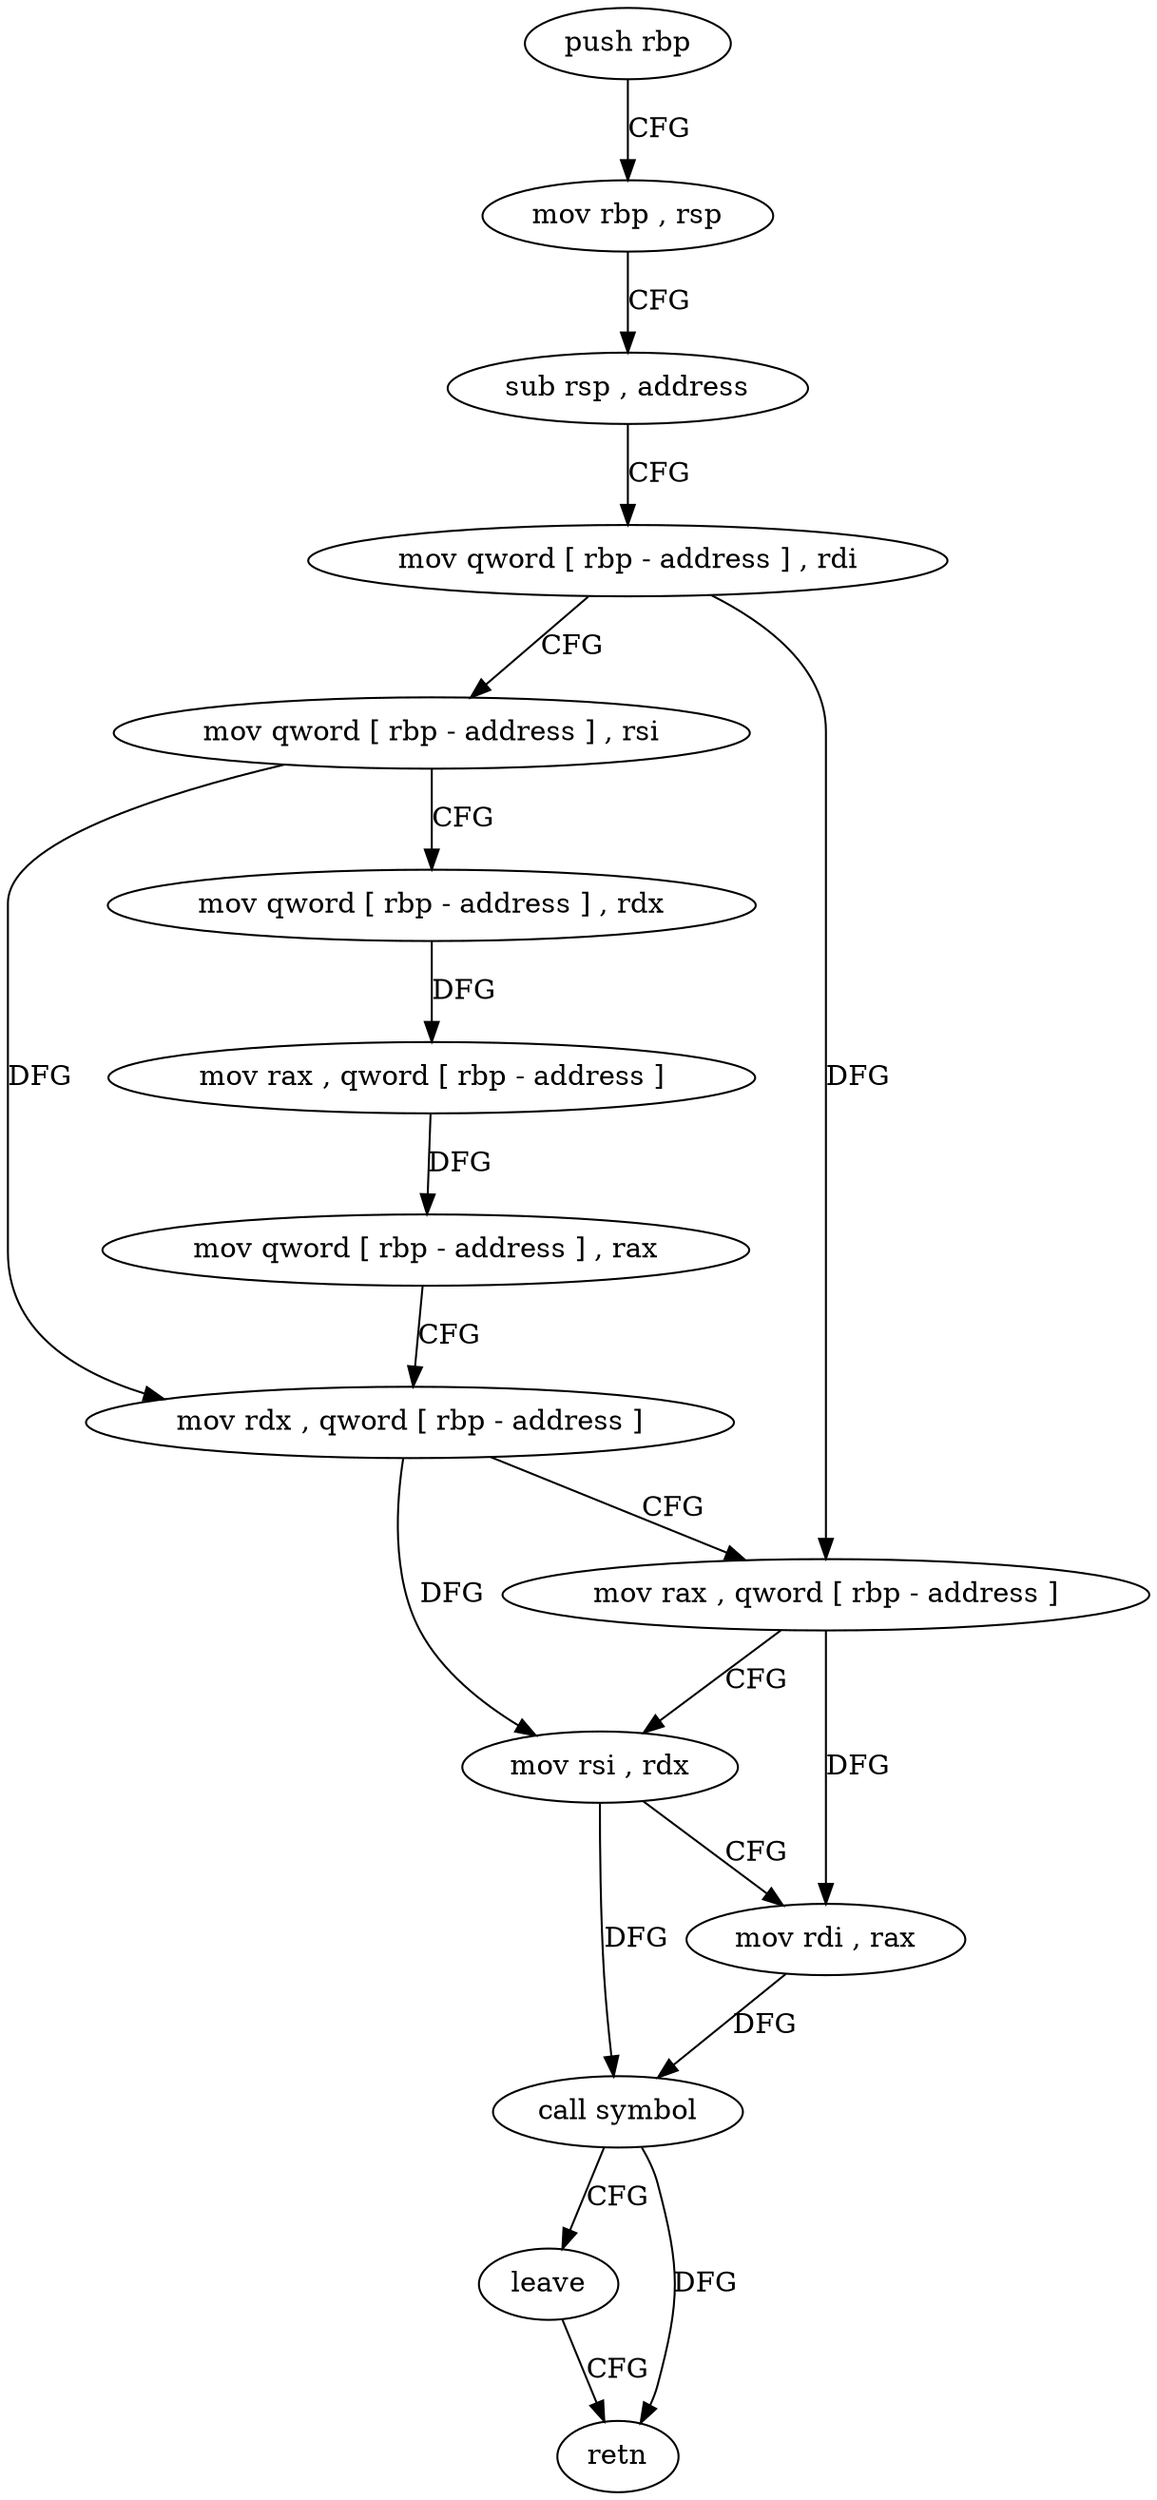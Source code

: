 digraph "func" {
"153600" [label = "push rbp" ]
"153601" [label = "mov rbp , rsp" ]
"153604" [label = "sub rsp , address" ]
"153608" [label = "mov qword [ rbp - address ] , rdi" ]
"153612" [label = "mov qword [ rbp - address ] , rsi" ]
"153616" [label = "mov qword [ rbp - address ] , rdx" ]
"153620" [label = "mov rax , qword [ rbp - address ]" ]
"153624" [label = "mov qword [ rbp - address ] , rax" ]
"153628" [label = "mov rdx , qword [ rbp - address ]" ]
"153632" [label = "mov rax , qword [ rbp - address ]" ]
"153636" [label = "mov rsi , rdx" ]
"153639" [label = "mov rdi , rax" ]
"153642" [label = "call symbol" ]
"153647" [label = "leave" ]
"153648" [label = "retn" ]
"153600" -> "153601" [ label = "CFG" ]
"153601" -> "153604" [ label = "CFG" ]
"153604" -> "153608" [ label = "CFG" ]
"153608" -> "153612" [ label = "CFG" ]
"153608" -> "153632" [ label = "DFG" ]
"153612" -> "153616" [ label = "CFG" ]
"153612" -> "153628" [ label = "DFG" ]
"153616" -> "153620" [ label = "DFG" ]
"153620" -> "153624" [ label = "DFG" ]
"153624" -> "153628" [ label = "CFG" ]
"153628" -> "153632" [ label = "CFG" ]
"153628" -> "153636" [ label = "DFG" ]
"153632" -> "153636" [ label = "CFG" ]
"153632" -> "153639" [ label = "DFG" ]
"153636" -> "153639" [ label = "CFG" ]
"153636" -> "153642" [ label = "DFG" ]
"153639" -> "153642" [ label = "DFG" ]
"153642" -> "153647" [ label = "CFG" ]
"153642" -> "153648" [ label = "DFG" ]
"153647" -> "153648" [ label = "CFG" ]
}
